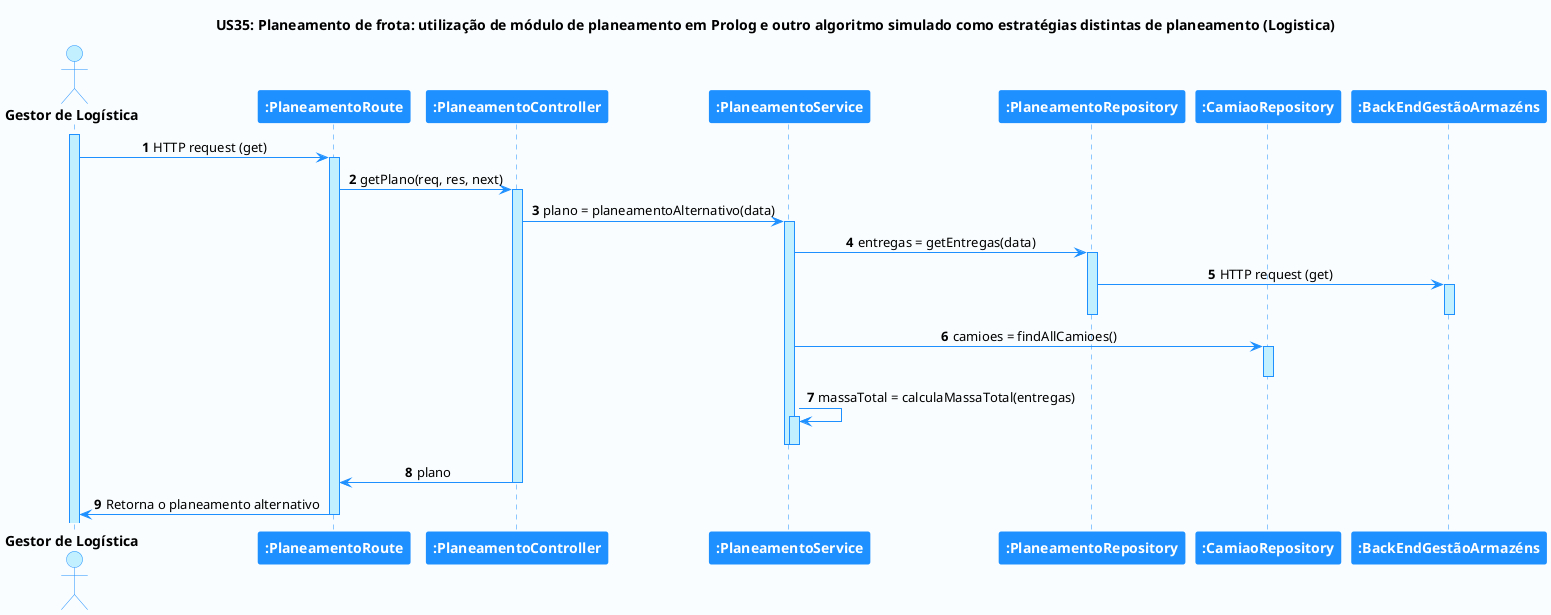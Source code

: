 @startuml hello

'-Style----------------------------------------------------------------------------------------------------------------

autonumber

skinparam DefaultTextAlignment center

skinparam BackgroundColor #fafdff

skinparam sequence {
    LifeLineBorderColor DodgerBlue
    LifeLineBackgroundColor APPLICATION

    ActorBackgroundColor APPLICATION
    ActorBorderColor DodgerBlue

    BackgroundColor #FFFFFF
    ArrowColor DodgerBlue
    BorderColor DodgerBlue

    ParticipantBackgroundColor DodgerBlue
    ParticipantFontColor #FFFFFF
    ParticipantBorderColor DodgerBlue

    GroupBorderColor #082642
    GroupBackgroundColor APPLICATION
}

skinparam note {
    LifeLineBorderColor DodgerBlue
    LifeLineBackgroundColor APPLICATION

    ActorBackgroundColor APPLICATION
    ActorBorderColor DodgerBlue

    BackgroundColor #FFFFFF
    ArrowColor DodgerBlue
    BorderColor DodgerBlue

    ParticipantBackgroundColor DodgerBlue
    ParticipantFontColor #FFFFFF
    ParticipantBorderColor DodgerBlue

    GroupBorderColor #082642
    GroupBackgroundColor APPLICATION
}

'-Title----------------------------------------------------------------------------------------------------------------

title US35: Planeamento de frota: utilização de módulo de planeamento em Prolog e outro algoritmo simulado como estratégias distintas de planeamento (Logistica)

'-Actors/Participants--------------------------------------------------------------------------------------------------

actor "<b>Gestor de Logística" as A
participant "<b>:PlaneamentoRoute" as PR
participant "<b>:PlaneamentoController" as PC
participant "<b>:PlaneamentoService" as PS
participant "<b>:PlaneamentoRepository" as PREP
participant "<b>:CamiaoRepository" as CREP
participant "<b>:BackEndGestãoArmazéns" as BGA


'-Associations---------------------------------------------------------------------------------------------------------

activate A

A -> PR: HTTP request (get)
activate PR

PR -> PC: getPlano(req, res, next)
activate PC

PC -> PS : plano = planeamentoAlternativo(data)
activate PS
PS -> PREP : entregas = getEntregas(data)
activate PREP
PREP -> BGA : HTTP request (get)
activate BGA
deactivate BGA
deactivate PREP
PS -> CREP : camioes = findAllCamioes()
activate CREP
deactivate CREP
PS -> PS : massaTotal = calculaMassaTotal(entregas)
activate PS
deactivate PS
deactivate PS

PC -> PR: plano
deactivate PC

PR -> A: Retorna o planeamento alternativo
deactivate PR
'----------------------------------------------------------------------------------------------------------------------

@enduml